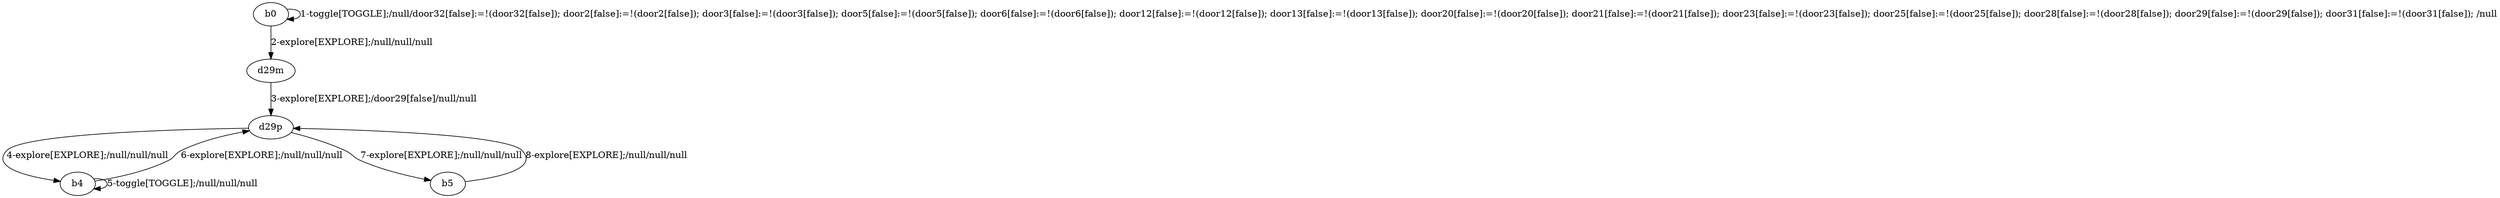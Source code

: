 # Total number of goals covered by this test: 5
# d29p --> b4
# b4 --> d29p
# b5 --> d29p
# d29p --> b5
# b4 --> b4

digraph g {
"b0" -> "b0" [label = "1-toggle[TOGGLE];/null/door32[false]:=!(door32[false]); door2[false]:=!(door2[false]); door3[false]:=!(door3[false]); door5[false]:=!(door5[false]); door6[false]:=!(door6[false]); door12[false]:=!(door12[false]); door13[false]:=!(door13[false]); door20[false]:=!(door20[false]); door21[false]:=!(door21[false]); door23[false]:=!(door23[false]); door25[false]:=!(door25[false]); door28[false]:=!(door28[false]); door29[false]:=!(door29[false]); door31[false]:=!(door31[false]); /null"];
"b0" -> "d29m" [label = "2-explore[EXPLORE];/null/null/null"];
"d29m" -> "d29p" [label = "3-explore[EXPLORE];/door29[false]/null/null"];
"d29p" -> "b4" [label = "4-explore[EXPLORE];/null/null/null"];
"b4" -> "b4" [label = "5-toggle[TOGGLE];/null/null/null"];
"b4" -> "d29p" [label = "6-explore[EXPLORE];/null/null/null"];
"d29p" -> "b5" [label = "7-explore[EXPLORE];/null/null/null"];
"b5" -> "d29p" [label = "8-explore[EXPLORE];/null/null/null"];
}